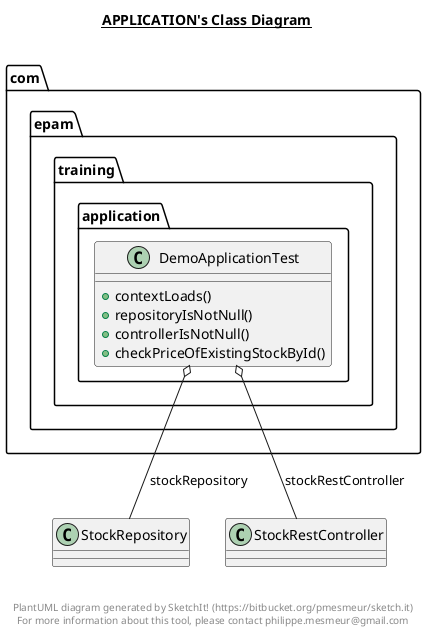 @startuml

title __APPLICATION's Class Diagram__\n

  package com.epam.training.application {
    class DemoApplicationTest {
        + contextLoads()
        + repositoryIsNotNull()
        + controllerIsNotNull()
        + checkPriceOfExistingStockById()
    }
  }
  

  DemoApplicationTest o-- StockRepository : stockRepository
  DemoApplicationTest o-- StockRestController : stockRestController


right footer


PlantUML diagram generated by SketchIt! (https://bitbucket.org/pmesmeur/sketch.it)
For more information about this tool, please contact philippe.mesmeur@gmail.com
endfooter

@enduml
